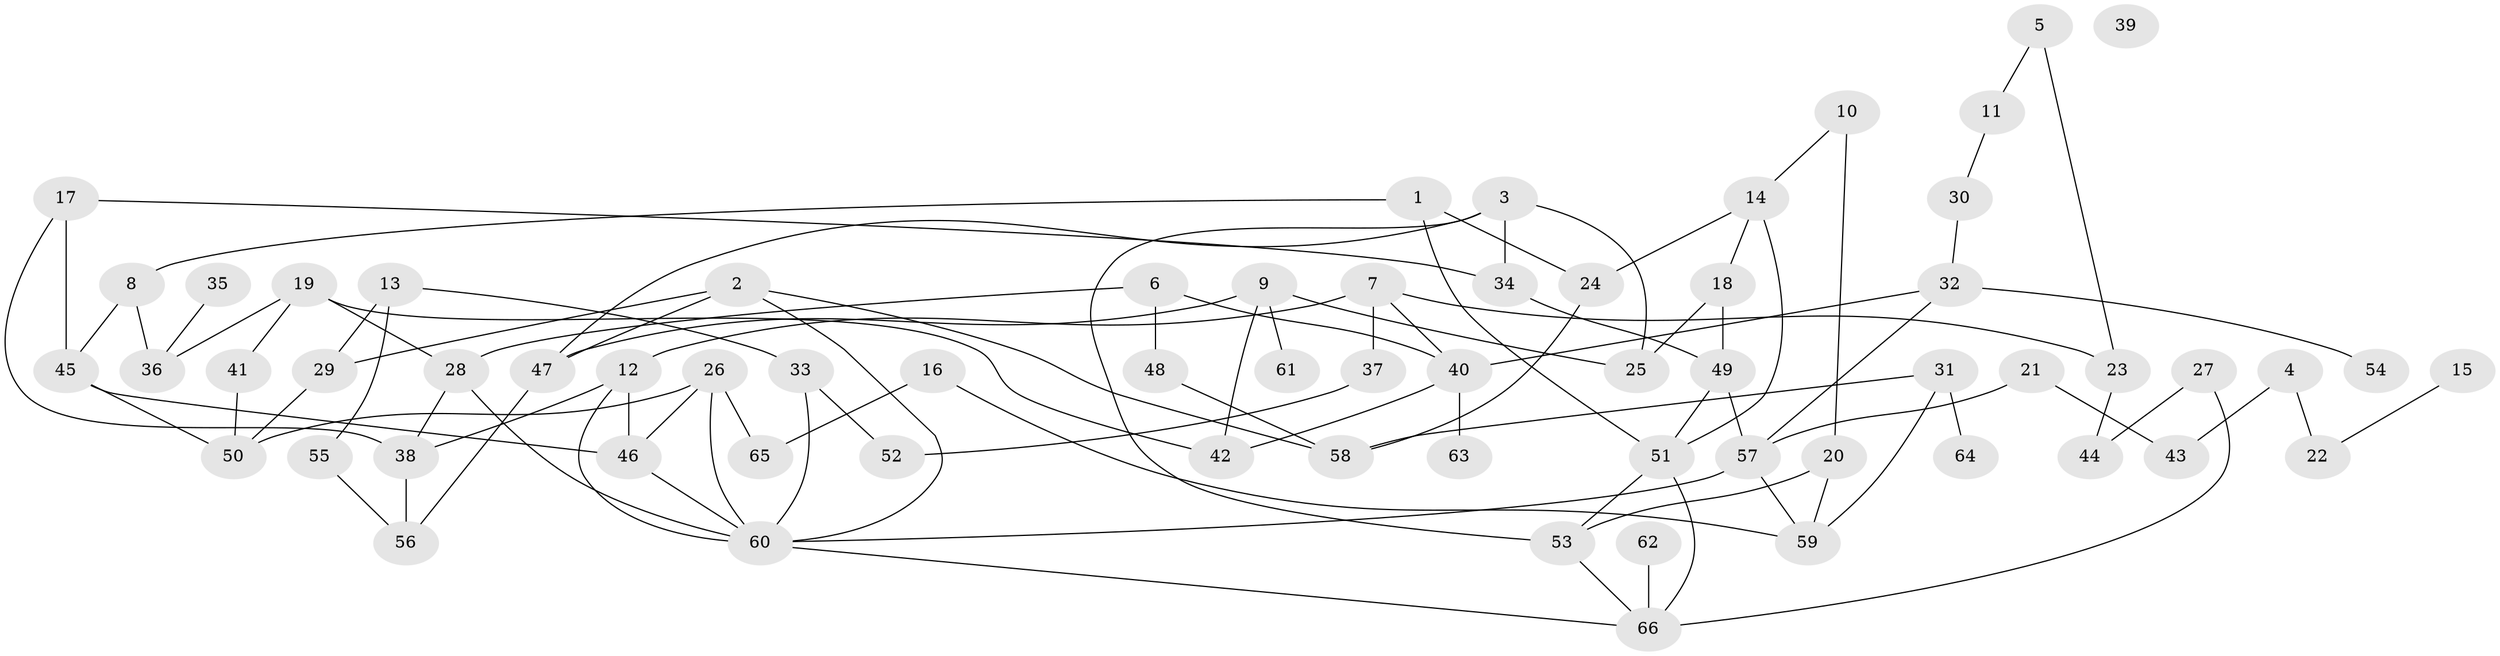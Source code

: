 // coarse degree distribution, {4: 0.20512820512820512, 3: 0.20512820512820512, 2: 0.20512820512820512, 5: 0.20512820512820512, 1: 0.10256410256410256, 6: 0.05128205128205128, 8: 0.02564102564102564}
// Generated by graph-tools (version 1.1) at 2025/35/03/04/25 23:35:57]
// undirected, 66 vertices, 98 edges
graph export_dot {
  node [color=gray90,style=filled];
  1;
  2;
  3;
  4;
  5;
  6;
  7;
  8;
  9;
  10;
  11;
  12;
  13;
  14;
  15;
  16;
  17;
  18;
  19;
  20;
  21;
  22;
  23;
  24;
  25;
  26;
  27;
  28;
  29;
  30;
  31;
  32;
  33;
  34;
  35;
  36;
  37;
  38;
  39;
  40;
  41;
  42;
  43;
  44;
  45;
  46;
  47;
  48;
  49;
  50;
  51;
  52;
  53;
  54;
  55;
  56;
  57;
  58;
  59;
  60;
  61;
  62;
  63;
  64;
  65;
  66;
  1 -- 8;
  1 -- 24;
  1 -- 51;
  2 -- 29;
  2 -- 47;
  2 -- 58;
  2 -- 60;
  3 -- 25;
  3 -- 34;
  3 -- 47;
  3 -- 53;
  4 -- 22;
  4 -- 43;
  5 -- 11;
  5 -- 23;
  6 -- 28;
  6 -- 40;
  6 -- 48;
  7 -- 12;
  7 -- 23;
  7 -- 37;
  7 -- 40;
  8 -- 36;
  8 -- 45;
  9 -- 25;
  9 -- 42;
  9 -- 47;
  9 -- 61;
  10 -- 14;
  10 -- 20;
  11 -- 30;
  12 -- 38;
  12 -- 46;
  12 -- 60;
  13 -- 29;
  13 -- 33;
  13 -- 55;
  14 -- 18;
  14 -- 24;
  14 -- 51;
  15 -- 22;
  16 -- 59;
  16 -- 65;
  17 -- 34;
  17 -- 38;
  17 -- 45;
  18 -- 25;
  18 -- 49;
  19 -- 28;
  19 -- 36;
  19 -- 41;
  19 -- 42;
  20 -- 53;
  20 -- 59;
  21 -- 43;
  21 -- 57;
  23 -- 44;
  24 -- 58;
  26 -- 46;
  26 -- 50;
  26 -- 60;
  26 -- 65;
  27 -- 44;
  27 -- 66;
  28 -- 38;
  28 -- 60;
  29 -- 50;
  30 -- 32;
  31 -- 58;
  31 -- 59;
  31 -- 64;
  32 -- 40;
  32 -- 54;
  32 -- 57;
  33 -- 52;
  33 -- 60;
  34 -- 49;
  35 -- 36;
  37 -- 52;
  38 -- 56;
  40 -- 42;
  40 -- 63;
  41 -- 50;
  45 -- 46;
  45 -- 50;
  46 -- 60;
  47 -- 56;
  48 -- 58;
  49 -- 51;
  49 -- 57;
  51 -- 53;
  51 -- 66;
  53 -- 66;
  55 -- 56;
  57 -- 59;
  57 -- 60;
  60 -- 66;
  62 -- 66;
}
